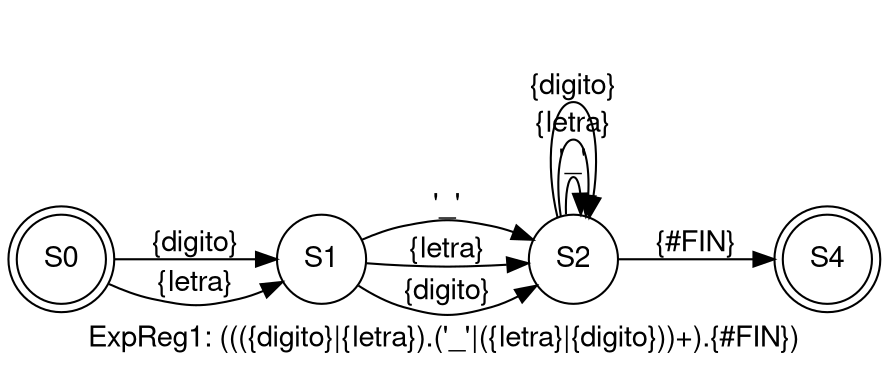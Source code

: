 digraph finite_state_machine {
	fontname="Helvetica,Arial,sans-serif"
       label="ExpReg1: ((({digito}|{letra}).('_'|({letra}|{digito}))+).{#FIN})"	node [fontname="Helvetica,Arial,sans-serif"]
	edge [fontname="Helvetica,Arial,sans-serif"]
	rankdir=LR;
	size="8,5";
       node [shape = doublecircle]; S0 S4;
	node [shape = circle];S0 -> S1 [label = "{digito}"];
S0 -> S1 [label = "{letra}"];
S1 -> S2 [label = "'_'"];
S1 -> S2 [label = "{letra}"];
S1 -> S2 [label = "{digito}"];
S2 -> S2 [label = "'_'"];
S2 -> S2 [label = "{letra}"];
S2 -> S2 [label = "{digito}"];
S2 -> S4 [label = "{#FIN}"];
}
